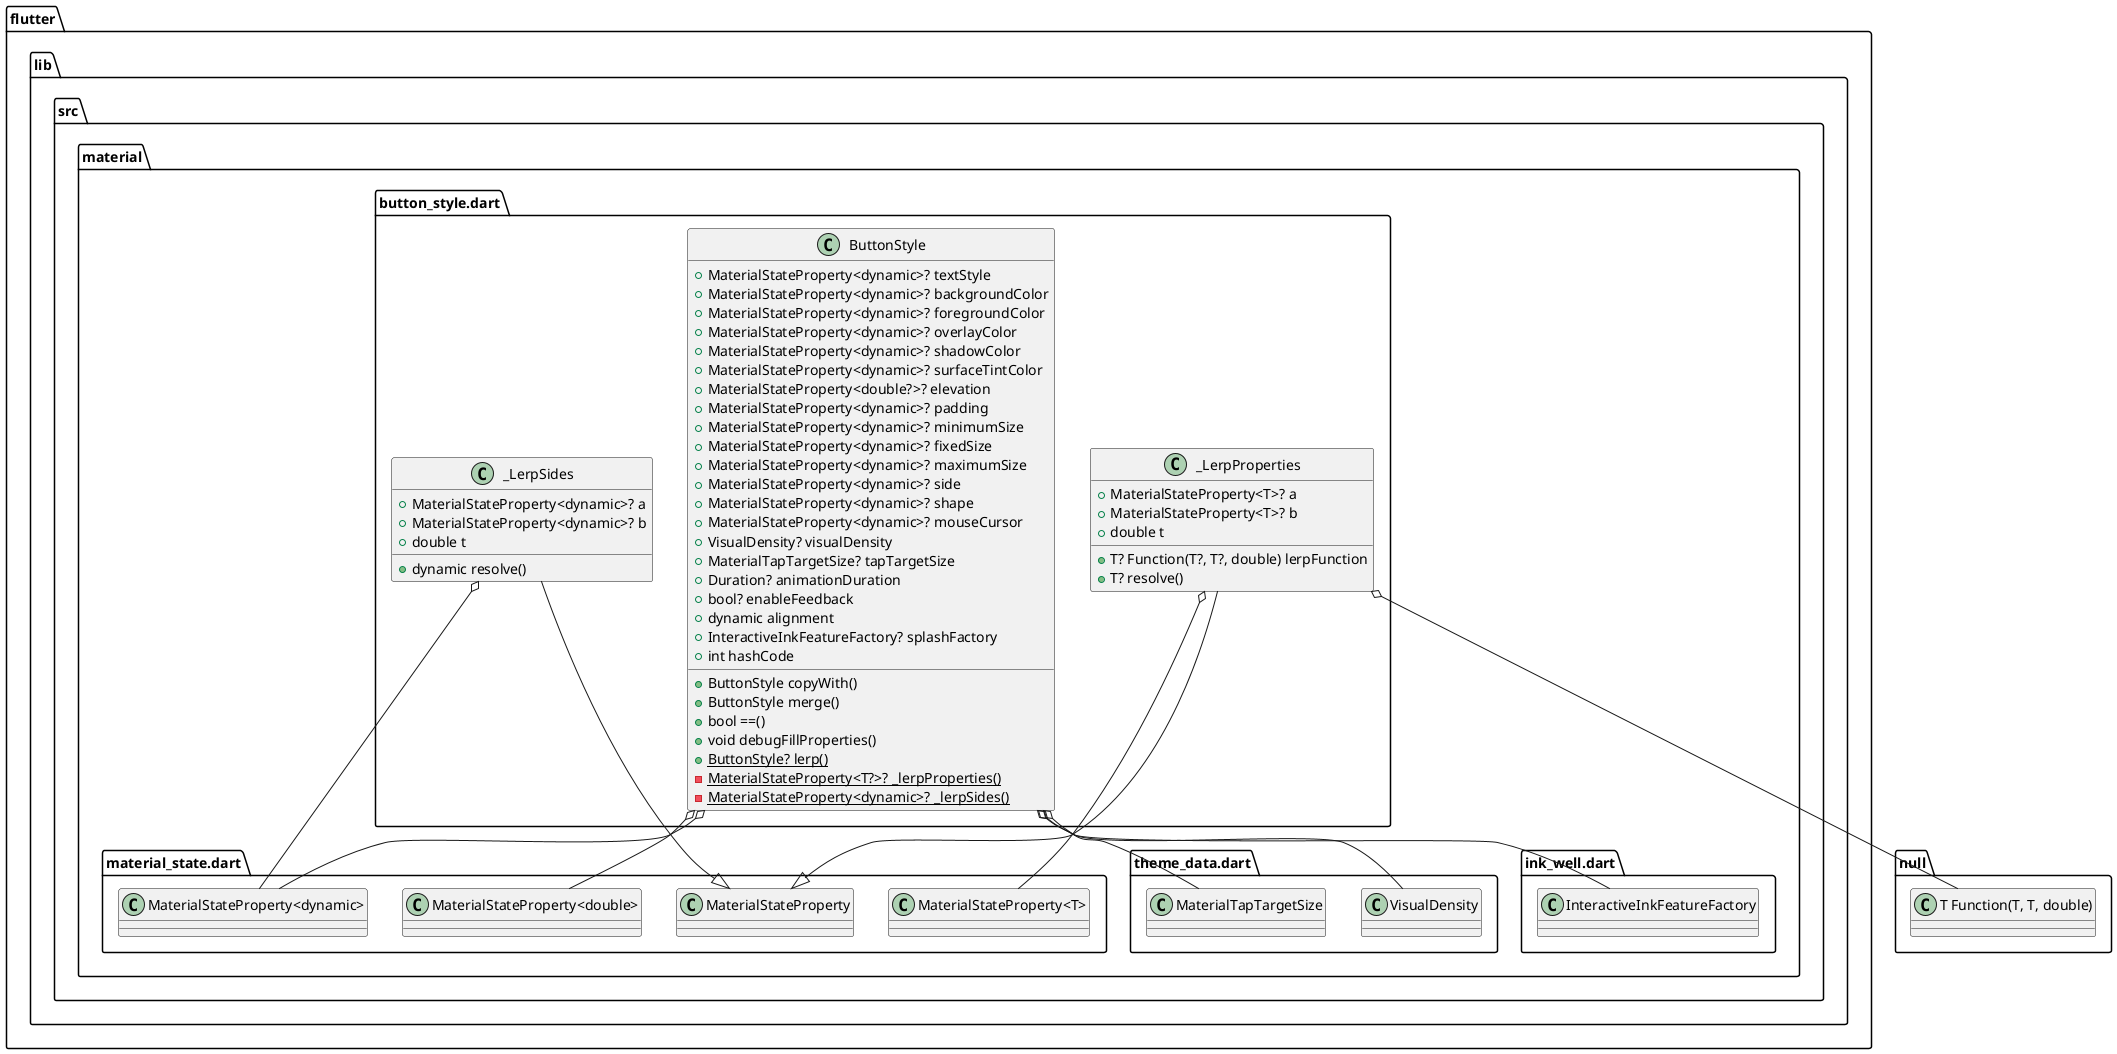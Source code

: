 @startuml
set namespaceSeparator ::

class "flutter::lib::src::material::button_style.dart::ButtonStyle" {
  +MaterialStateProperty<dynamic>? textStyle
  +MaterialStateProperty<dynamic>? backgroundColor
  +MaterialStateProperty<dynamic>? foregroundColor
  +MaterialStateProperty<dynamic>? overlayColor
  +MaterialStateProperty<dynamic>? shadowColor
  +MaterialStateProperty<dynamic>? surfaceTintColor
  +MaterialStateProperty<double?>? elevation
  +MaterialStateProperty<dynamic>? padding
  +MaterialStateProperty<dynamic>? minimumSize
  +MaterialStateProperty<dynamic>? fixedSize
  +MaterialStateProperty<dynamic>? maximumSize
  +MaterialStateProperty<dynamic>? side
  +MaterialStateProperty<dynamic>? shape
  +MaterialStateProperty<dynamic>? mouseCursor
  +VisualDensity? visualDensity
  +MaterialTapTargetSize? tapTargetSize
  +Duration? animationDuration
  +bool? enableFeedback
  +dynamic alignment
  +InteractiveInkFeatureFactory? splashFactory
  +int hashCode
  +ButtonStyle copyWith()
  +ButtonStyle merge()
  +bool ==()
  +void debugFillProperties()
  {static} +ButtonStyle? lerp()
  {static} -MaterialStateProperty<T?>? _lerpProperties()
  {static} -MaterialStateProperty<dynamic>? _lerpSides()
}

"flutter::lib::src::material::button_style.dart::ButtonStyle" o-- "flutter::lib::src::material::material_state.dart::MaterialStateProperty<dynamic>"
"flutter::lib::src::material::button_style.dart::ButtonStyle" o-- "flutter::lib::src::material::material_state.dart::MaterialStateProperty<double>"
"flutter::lib::src::material::button_style.dart::ButtonStyle" o-- "flutter::lib::src::material::theme_data.dart::VisualDensity"
"flutter::lib::src::material::button_style.dart::ButtonStyle" o-- "flutter::lib::src::material::theme_data.dart::MaterialTapTargetSize"
"flutter::lib::src::material::button_style.dart::ButtonStyle" o-- "flutter::lib::src::material::ink_well.dart::InteractiveInkFeatureFactory"

class "flutter::lib::src::material::button_style.dart::_LerpProperties" {
  +MaterialStateProperty<T>? a
  +MaterialStateProperty<T>? b
  +double t
  +T? Function(T?, T?, double) lerpFunction
  +T? resolve()
}

"flutter::lib::src::material::button_style.dart::_LerpProperties" o-- "flutter::lib::src::material::material_state.dart::MaterialStateProperty<T>"
"flutter::lib::src::material::button_style.dart::_LerpProperties" o-- "null::T Function(T, T, double)"
"flutter::lib::src::material::material_state.dart::MaterialStateProperty" <|-- "flutter::lib::src::material::button_style.dart::_LerpProperties"

class "flutter::lib::src::material::button_style.dart::_LerpSides" {
  +MaterialStateProperty<dynamic>? a
  +MaterialStateProperty<dynamic>? b
  +double t
  +dynamic resolve()
}

"flutter::lib::src::material::button_style.dart::_LerpSides" o-- "flutter::lib::src::material::material_state.dart::MaterialStateProperty<dynamic>"
"flutter::lib::src::material::material_state.dart::MaterialStateProperty" <|-- "flutter::lib::src::material::button_style.dart::_LerpSides"


@enduml